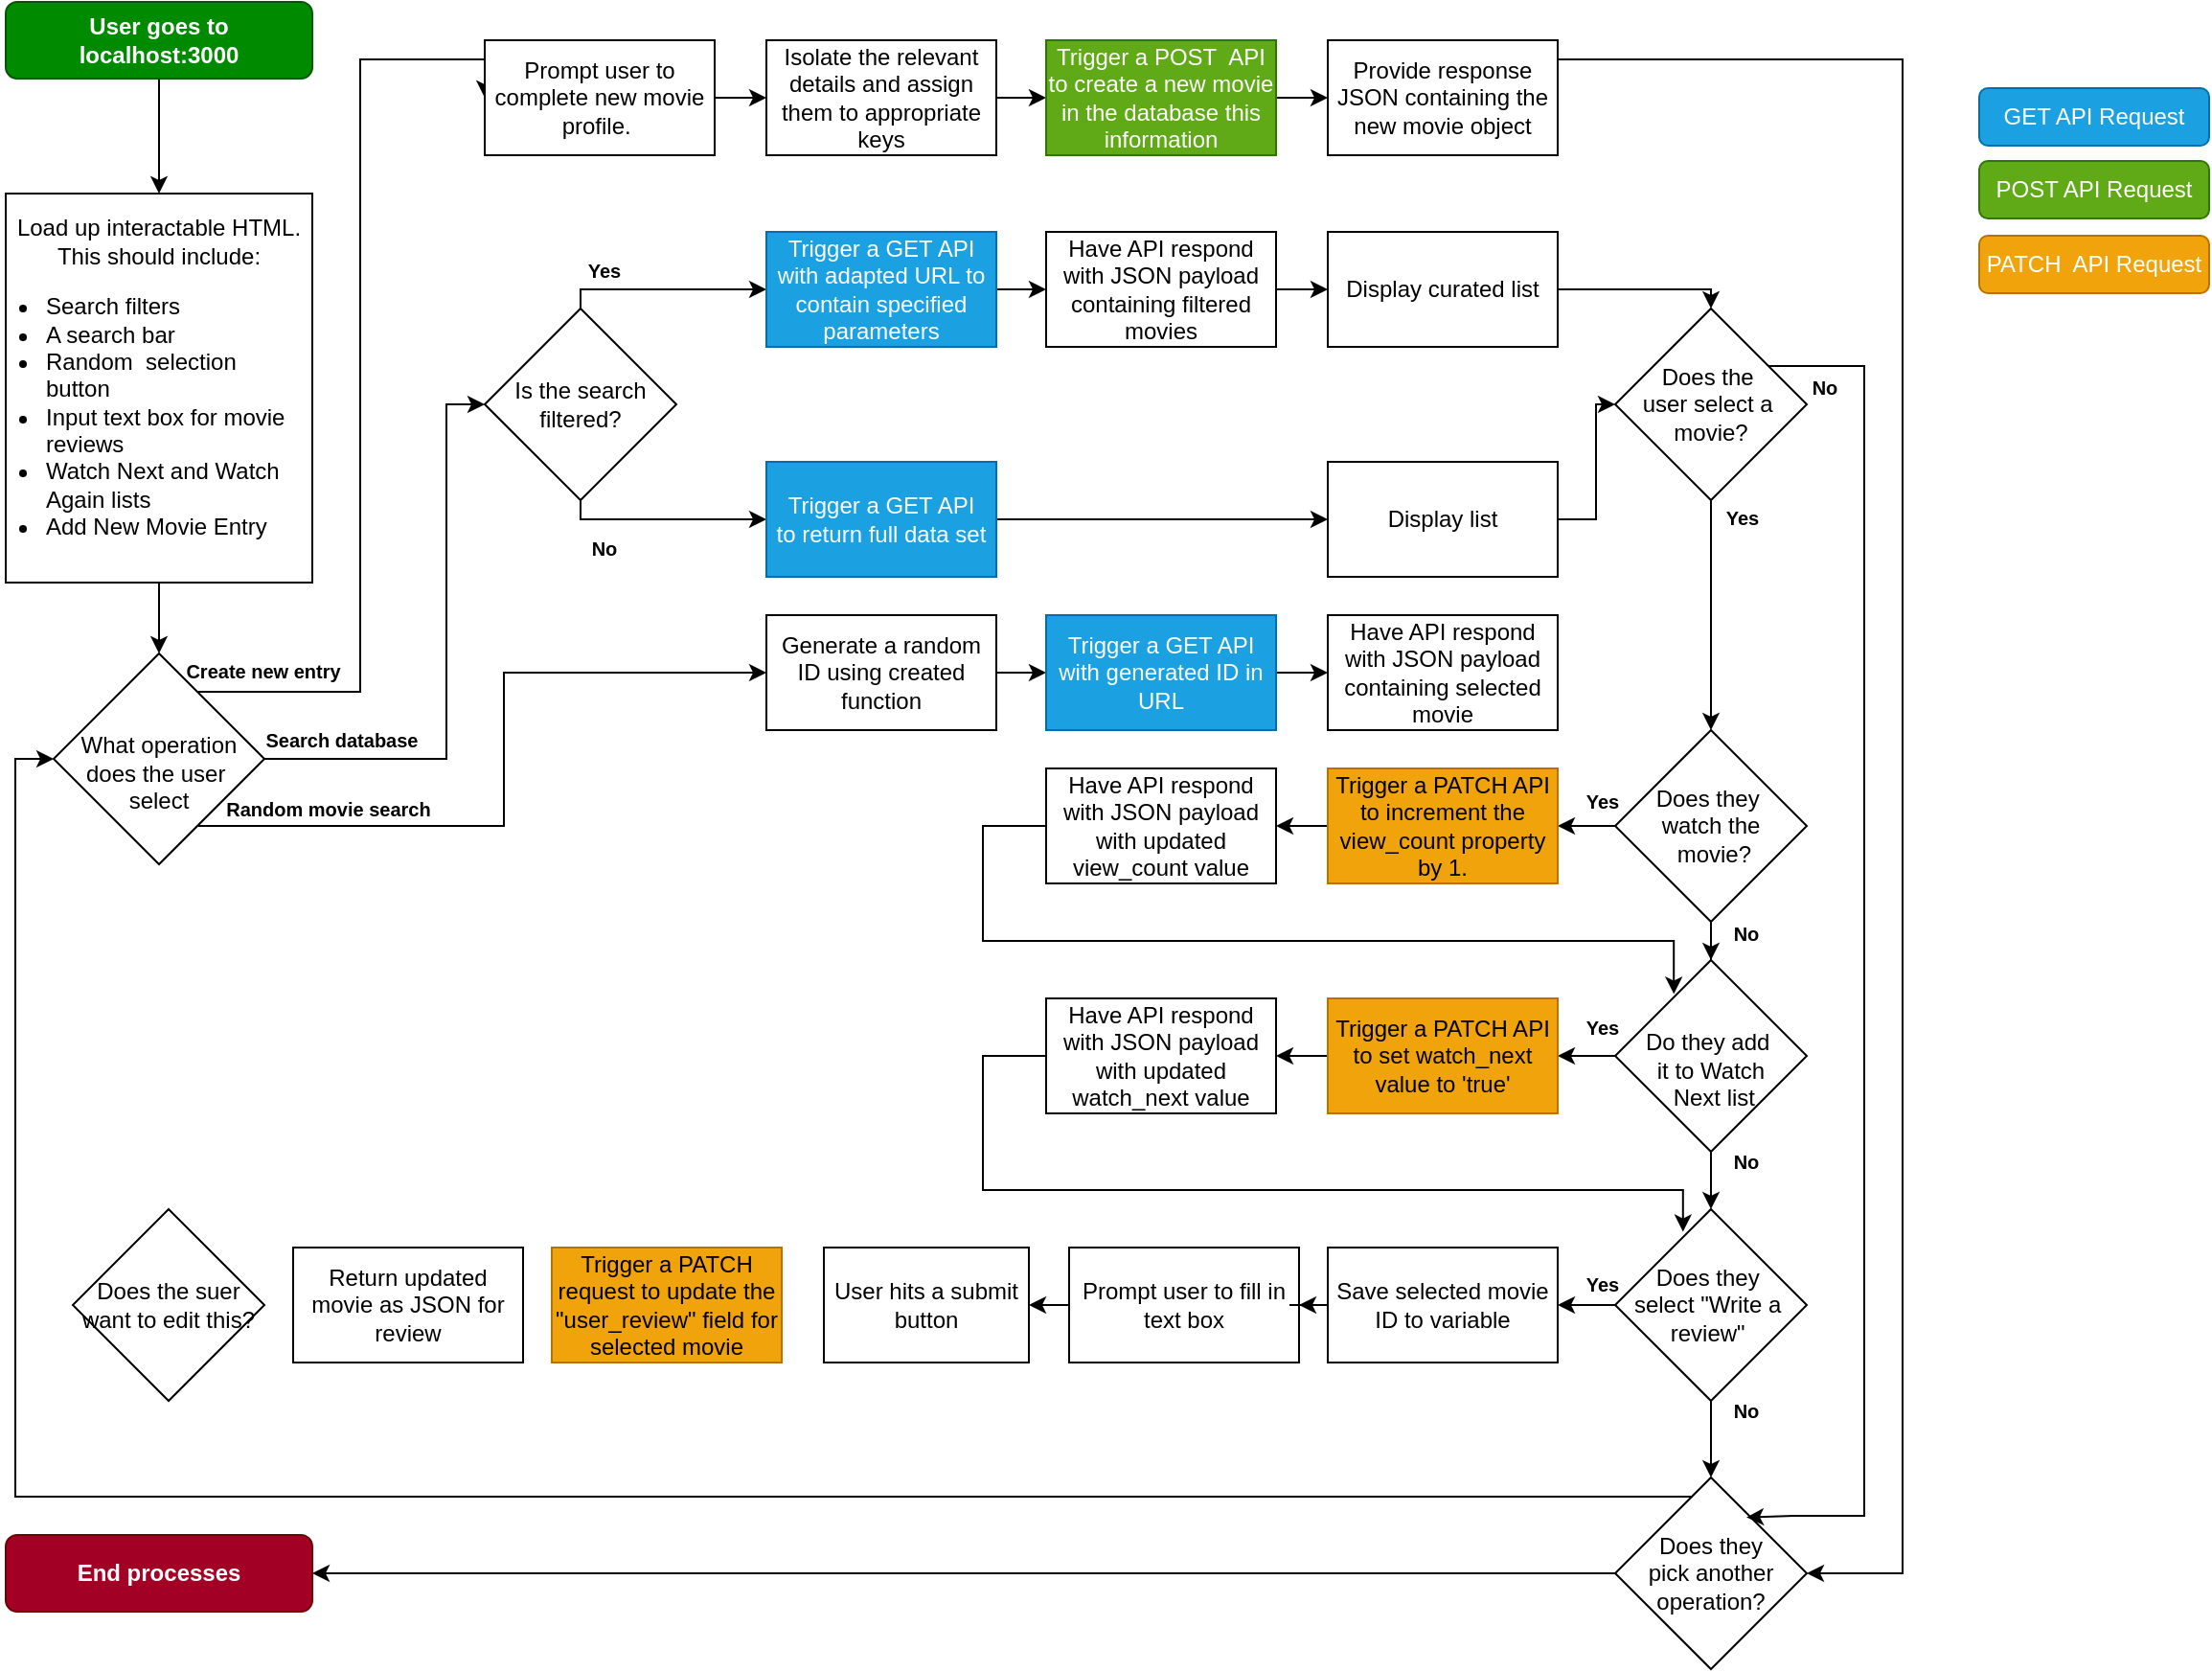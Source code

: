 <mxfile version="25.0.1">
  <diagram id="C5RBs43oDa-KdzZeNtuy" name="Page-1">
    <mxGraphModel dx="2954" dy="1179" grid="1" gridSize="10" guides="1" tooltips="1" connect="1" arrows="1" fold="1" page="1" pageScale="1" pageWidth="827" pageHeight="1169" math="0" shadow="0">
      <root>
        <mxCell id="WIyWlLk6GJQsqaUBKTNV-0" />
        <mxCell id="WIyWlLk6GJQsqaUBKTNV-1" parent="WIyWlLk6GJQsqaUBKTNV-0" />
        <mxCell id="PzBcTISUMEJhEaxG71Po-60" value="" style="edgeStyle=orthogonalEdgeStyle;rounded=0;orthogonalLoop=1;jettySize=auto;html=1;" edge="1" parent="WIyWlLk6GJQsqaUBKTNV-1" source="PzBcTISUMEJhEaxG71Po-9" target="PzBcTISUMEJhEaxG71Po-12">
          <mxGeometry relative="1" as="geometry" />
        </mxCell>
        <mxCell id="PzBcTISUMEJhEaxG71Po-9" value="Load up interactable HTML. This should include:&lt;div&gt;&lt;ul style=&quot;margin-top: 12px; padding-left: 20px;&quot;&gt;&lt;li style=&quot;text-align: left;&quot;&gt;Search filters&lt;/li&gt;&lt;li style=&quot;text-align: left;&quot;&gt;A search bar&lt;/li&gt;&lt;li style=&quot;text-align: left;&quot;&gt;Random&amp;nbsp; selection button&amp;nbsp;&lt;/li&gt;&lt;li style=&quot;text-align: left;&quot;&gt;Input text box for movie reviews&lt;/li&gt;&lt;li style=&quot;text-align: left;&quot;&gt;Watch Next and Watch Again lists&lt;/li&gt;&lt;li style=&quot;text-align: left;&quot;&gt;Add New Movie Entry&lt;/li&gt;&lt;/ul&gt;&lt;/div&gt;" style="rounded=0;whiteSpace=wrap;html=1;" vertex="1" parent="WIyWlLk6GJQsqaUBKTNV-1">
          <mxGeometry x="80" y="130" width="160" height="203" as="geometry" />
        </mxCell>
        <mxCell id="PzBcTISUMEJhEaxG71Po-59" value="" style="edgeStyle=orthogonalEdgeStyle;rounded=0;orthogonalLoop=1;jettySize=auto;html=1;" edge="1" parent="WIyWlLk6GJQsqaUBKTNV-1" source="PzBcTISUMEJhEaxG71Po-10" target="PzBcTISUMEJhEaxG71Po-9">
          <mxGeometry relative="1" as="geometry" />
        </mxCell>
        <mxCell id="PzBcTISUMEJhEaxG71Po-10" value="User goes to localhost:3000" style="rounded=1;whiteSpace=wrap;html=1;fillColor=#008a00;fontColor=#ffffff;strokeColor=#005700;fontStyle=1" vertex="1" parent="WIyWlLk6GJQsqaUBKTNV-1">
          <mxGeometry x="80" y="30" width="160" height="40" as="geometry" />
        </mxCell>
        <mxCell id="PzBcTISUMEJhEaxG71Po-61" style="edgeStyle=orthogonalEdgeStyle;rounded=0;orthogonalLoop=1;jettySize=auto;html=1;entryX=0;entryY=0.5;entryDx=0;entryDy=0;" edge="1" parent="WIyWlLk6GJQsqaUBKTNV-1" source="PzBcTISUMEJhEaxG71Po-12" target="PzBcTISUMEJhEaxG71Po-35">
          <mxGeometry relative="1" as="geometry">
            <Array as="points">
              <mxPoint x="340" y="460" />
              <mxPoint x="340" y="380" />
            </Array>
          </mxGeometry>
        </mxCell>
        <mxCell id="PzBcTISUMEJhEaxG71Po-63" style="edgeStyle=orthogonalEdgeStyle;rounded=0;orthogonalLoop=1;jettySize=auto;html=1;entryX=0;entryY=0.5;entryDx=0;entryDy=0;" edge="1" parent="WIyWlLk6GJQsqaUBKTNV-1" source="PzBcTISUMEJhEaxG71Po-12" target="PzBcTISUMEJhEaxG71Po-52">
          <mxGeometry relative="1" as="geometry">
            <Array as="points">
              <mxPoint x="265" y="390" />
              <mxPoint x="265" y="60" />
            </Array>
          </mxGeometry>
        </mxCell>
        <mxCell id="PzBcTISUMEJhEaxG71Po-125" style="edgeStyle=orthogonalEdgeStyle;rounded=0;orthogonalLoop=1;jettySize=auto;html=1;entryX=0;entryY=0.5;entryDx=0;entryDy=0;" edge="1" parent="WIyWlLk6GJQsqaUBKTNV-1" source="PzBcTISUMEJhEaxG71Po-12" target="PzBcTISUMEJhEaxG71Po-14">
          <mxGeometry relative="1" as="geometry">
            <Array as="points">
              <mxPoint x="310" y="425" />
              <mxPoint x="310" y="240" />
            </Array>
          </mxGeometry>
        </mxCell>
        <mxCell id="PzBcTISUMEJhEaxG71Po-12" value="&lt;div&gt;&lt;br&gt;&lt;/div&gt;What operation does the user&amp;nbsp;&lt;div&gt;select&lt;/div&gt;" style="rhombus;whiteSpace=wrap;html=1;" vertex="1" parent="WIyWlLk6GJQsqaUBKTNV-1">
          <mxGeometry x="105" y="370" width="110" height="110" as="geometry" />
        </mxCell>
        <mxCell id="PzBcTISUMEJhEaxG71Po-65" style="edgeStyle=orthogonalEdgeStyle;rounded=0;orthogonalLoop=1;jettySize=auto;html=1;entryX=0;entryY=0.5;entryDx=0;entryDy=0;" edge="1" parent="WIyWlLk6GJQsqaUBKTNV-1" source="PzBcTISUMEJhEaxG71Po-14" target="PzBcTISUMEJhEaxG71Po-15">
          <mxGeometry relative="1" as="geometry">
            <Array as="points">
              <mxPoint x="380" y="180" />
            </Array>
          </mxGeometry>
        </mxCell>
        <mxCell id="PzBcTISUMEJhEaxG71Po-68" style="edgeStyle=orthogonalEdgeStyle;rounded=0;orthogonalLoop=1;jettySize=auto;html=1;entryX=0;entryY=0.5;entryDx=0;entryDy=0;" edge="1" parent="WIyWlLk6GJQsqaUBKTNV-1" source="PzBcTISUMEJhEaxG71Po-14" target="PzBcTISUMEJhEaxG71Po-18">
          <mxGeometry relative="1" as="geometry">
            <Array as="points">
              <mxPoint x="380" y="300" />
            </Array>
          </mxGeometry>
        </mxCell>
        <mxCell id="PzBcTISUMEJhEaxG71Po-14" value="Is the search filtered?" style="rhombus;whiteSpace=wrap;html=1;" vertex="1" parent="WIyWlLk6GJQsqaUBKTNV-1">
          <mxGeometry x="330" y="190" width="100" height="100" as="geometry" />
        </mxCell>
        <mxCell id="PzBcTISUMEJhEaxG71Po-70" style="edgeStyle=orthogonalEdgeStyle;rounded=0;orthogonalLoop=1;jettySize=auto;html=1;entryX=0;entryY=0.5;entryDx=0;entryDy=0;" edge="1" parent="WIyWlLk6GJQsqaUBKTNV-1" source="PzBcTISUMEJhEaxG71Po-15" target="PzBcTISUMEJhEaxG71Po-16">
          <mxGeometry relative="1" as="geometry" />
        </mxCell>
        <mxCell id="PzBcTISUMEJhEaxG71Po-15" value="Trigger a GET API with adapted URL to contain specified parameters" style="rounded=0;whiteSpace=wrap;html=1;fillColor=#1ba1e2;fontColor=#ffffff;strokeColor=#006EAF;" vertex="1" parent="WIyWlLk6GJQsqaUBKTNV-1">
          <mxGeometry x="477" y="150" width="120" height="60" as="geometry" />
        </mxCell>
        <mxCell id="PzBcTISUMEJhEaxG71Po-71" style="edgeStyle=orthogonalEdgeStyle;rounded=0;orthogonalLoop=1;jettySize=auto;html=1;entryX=0;entryY=0.5;entryDx=0;entryDy=0;" edge="1" parent="WIyWlLk6GJQsqaUBKTNV-1" source="PzBcTISUMEJhEaxG71Po-16" target="PzBcTISUMEJhEaxG71Po-17">
          <mxGeometry relative="1" as="geometry" />
        </mxCell>
        <mxCell id="PzBcTISUMEJhEaxG71Po-16" value="Have API respond with JSON payload containing filtered movies" style="rounded=0;whiteSpace=wrap;html=1;" vertex="1" parent="WIyWlLk6GJQsqaUBKTNV-1">
          <mxGeometry x="623" y="150" width="120" height="60" as="geometry" />
        </mxCell>
        <mxCell id="PzBcTISUMEJhEaxG71Po-74" style="edgeStyle=orthogonalEdgeStyle;rounded=0;orthogonalLoop=1;jettySize=auto;html=1;entryX=0.5;entryY=0;entryDx=0;entryDy=0;" edge="1" parent="WIyWlLk6GJQsqaUBKTNV-1" source="PzBcTISUMEJhEaxG71Po-17" target="PzBcTISUMEJhEaxG71Po-49">
          <mxGeometry relative="1" as="geometry">
            <Array as="points">
              <mxPoint x="970" y="180" />
            </Array>
          </mxGeometry>
        </mxCell>
        <mxCell id="PzBcTISUMEJhEaxG71Po-17" value="Display curated list" style="rounded=0;whiteSpace=wrap;html=1;" vertex="1" parent="WIyWlLk6GJQsqaUBKTNV-1">
          <mxGeometry x="770" y="150" width="120" height="60" as="geometry" />
        </mxCell>
        <mxCell id="PzBcTISUMEJhEaxG71Po-69" style="edgeStyle=orthogonalEdgeStyle;rounded=0;orthogonalLoop=1;jettySize=auto;html=1;entryX=0;entryY=0.5;entryDx=0;entryDy=0;" edge="1" parent="WIyWlLk6GJQsqaUBKTNV-1" source="PzBcTISUMEJhEaxG71Po-18" target="PzBcTISUMEJhEaxG71Po-20">
          <mxGeometry relative="1" as="geometry" />
        </mxCell>
        <mxCell id="PzBcTISUMEJhEaxG71Po-18" value="Trigger a GET API&lt;div&gt;to return full data set&lt;/div&gt;" style="rounded=0;whiteSpace=wrap;html=1;fillColor=#1ba1e2;fontColor=#ffffff;strokeColor=#006EAF;" vertex="1" parent="WIyWlLk6GJQsqaUBKTNV-1">
          <mxGeometry x="477" y="270" width="120" height="60" as="geometry" />
        </mxCell>
        <mxCell id="PzBcTISUMEJhEaxG71Po-77" style="edgeStyle=orthogonalEdgeStyle;rounded=0;orthogonalLoop=1;jettySize=auto;html=1;entryX=0;entryY=0.5;entryDx=0;entryDy=0;" edge="1" parent="WIyWlLk6GJQsqaUBKTNV-1" source="PzBcTISUMEJhEaxG71Po-20" target="PzBcTISUMEJhEaxG71Po-49">
          <mxGeometry relative="1" as="geometry">
            <Array as="points">
              <mxPoint x="910" y="300" />
              <mxPoint x="910" y="240" />
            </Array>
          </mxGeometry>
        </mxCell>
        <mxCell id="PzBcTISUMEJhEaxG71Po-20" value="Display list" style="rounded=0;whiteSpace=wrap;html=1;" vertex="1" parent="WIyWlLk6GJQsqaUBKTNV-1">
          <mxGeometry x="770" y="270" width="120" height="60" as="geometry" />
        </mxCell>
        <mxCell id="PzBcTISUMEJhEaxG71Po-97" style="edgeStyle=orthogonalEdgeStyle;rounded=0;orthogonalLoop=1;jettySize=auto;html=1;entryX=0;entryY=0.5;entryDx=0;entryDy=0;" edge="1" parent="WIyWlLk6GJQsqaUBKTNV-1" source="PzBcTISUMEJhEaxG71Po-21" target="PzBcTISUMEJhEaxG71Po-12">
          <mxGeometry relative="1" as="geometry">
            <Array as="points">
              <mxPoint x="85" y="810" />
              <mxPoint x="85" y="425" />
            </Array>
          </mxGeometry>
        </mxCell>
        <mxCell id="PzBcTISUMEJhEaxG71Po-98" style="edgeStyle=orthogonalEdgeStyle;rounded=0;orthogonalLoop=1;jettySize=auto;html=1;entryX=1;entryY=0.5;entryDx=0;entryDy=0;" edge="1" parent="WIyWlLk6GJQsqaUBKTNV-1" source="PzBcTISUMEJhEaxG71Po-21" target="PzBcTISUMEJhEaxG71Po-91">
          <mxGeometry relative="1" as="geometry" />
        </mxCell>
        <mxCell id="PzBcTISUMEJhEaxG71Po-21" value="Does they&lt;div&gt;pick another operation?&lt;/div&gt;" style="rhombus;whiteSpace=wrap;html=1;" vertex="1" parent="WIyWlLk6GJQsqaUBKTNV-1">
          <mxGeometry x="920" y="800" width="100" height="100" as="geometry" />
        </mxCell>
        <mxCell id="PzBcTISUMEJhEaxG71Po-90" value="" style="edgeStyle=orthogonalEdgeStyle;rounded=0;orthogonalLoop=1;jettySize=auto;html=1;" edge="1" parent="WIyWlLk6GJQsqaUBKTNV-1" source="PzBcTISUMEJhEaxG71Po-28" target="PzBcTISUMEJhEaxG71Po-30">
          <mxGeometry relative="1" as="geometry" />
        </mxCell>
        <mxCell id="PzBcTISUMEJhEaxG71Po-28" value="Prompt user to fill in text box" style="rounded=0;whiteSpace=wrap;html=1;" vertex="1" parent="WIyWlLk6GJQsqaUBKTNV-1">
          <mxGeometry x="635" y="680" width="120" height="60" as="geometry" />
        </mxCell>
        <mxCell id="PzBcTISUMEJhEaxG71Po-86" value="" style="edgeStyle=orthogonalEdgeStyle;rounded=0;orthogonalLoop=1;jettySize=auto;html=1;" edge="1" parent="WIyWlLk6GJQsqaUBKTNV-1" source="PzBcTISUMEJhEaxG71Po-29" target="PzBcTISUMEJhEaxG71Po-34">
          <mxGeometry relative="1" as="geometry" />
        </mxCell>
        <mxCell id="PzBcTISUMEJhEaxG71Po-96" value="" style="edgeStyle=orthogonalEdgeStyle;rounded=0;orthogonalLoop=1;jettySize=auto;html=1;" edge="1" parent="WIyWlLk6GJQsqaUBKTNV-1" source="PzBcTISUMEJhEaxG71Po-29" target="PzBcTISUMEJhEaxG71Po-21">
          <mxGeometry relative="1" as="geometry" />
        </mxCell>
        <mxCell id="PzBcTISUMEJhEaxG71Po-29" value="Does they&amp;nbsp;&lt;div&gt;select &quot;Write a&amp;nbsp;&lt;div&gt;review&quot;&amp;nbsp;&lt;/div&gt;&lt;/div&gt;" style="rhombus;whiteSpace=wrap;html=1;" vertex="1" parent="WIyWlLk6GJQsqaUBKTNV-1">
          <mxGeometry x="920" y="660" width="100" height="100" as="geometry" />
        </mxCell>
        <mxCell id="PzBcTISUMEJhEaxG71Po-30" value="User hits a submit button" style="rounded=0;whiteSpace=wrap;html=1;" vertex="1" parent="WIyWlLk6GJQsqaUBKTNV-1">
          <mxGeometry x="507" y="680" width="107" height="60" as="geometry" />
        </mxCell>
        <mxCell id="PzBcTISUMEJhEaxG71Po-31" value="Trigger a PATCH request to update the &quot;user_review&quot; field for selected movie" style="rounded=0;whiteSpace=wrap;html=1;fillColor=#f0a30a;fontColor=#000000;strokeColor=#BD7000;" vertex="1" parent="WIyWlLk6GJQsqaUBKTNV-1">
          <mxGeometry x="365" y="680" width="120" height="60" as="geometry" />
        </mxCell>
        <mxCell id="PzBcTISUMEJhEaxG71Po-32" value="Return updated movie as JSON for review" style="rounded=0;whiteSpace=wrap;html=1;" vertex="1" parent="WIyWlLk6GJQsqaUBKTNV-1">
          <mxGeometry x="230" y="680" width="120" height="60" as="geometry" />
        </mxCell>
        <mxCell id="PzBcTISUMEJhEaxG71Po-33" value="Does the suer want to edit this?" style="rhombus;whiteSpace=wrap;html=1;" vertex="1" parent="WIyWlLk6GJQsqaUBKTNV-1">
          <mxGeometry x="115" y="660" width="100" height="100" as="geometry" />
        </mxCell>
        <mxCell id="PzBcTISUMEJhEaxG71Po-87" value="" style="edgeStyle=orthogonalEdgeStyle;rounded=0;orthogonalLoop=1;jettySize=auto;html=1;" edge="1" parent="WIyWlLk6GJQsqaUBKTNV-1" source="PzBcTISUMEJhEaxG71Po-34" target="PzBcTISUMEJhEaxG71Po-28">
          <mxGeometry relative="1" as="geometry" />
        </mxCell>
        <mxCell id="PzBcTISUMEJhEaxG71Po-34" value="Save selected movie ID to variable" style="rounded=0;whiteSpace=wrap;html=1;" vertex="1" parent="WIyWlLk6GJQsqaUBKTNV-1">
          <mxGeometry x="770" y="680" width="120" height="60" as="geometry" />
        </mxCell>
        <mxCell id="PzBcTISUMEJhEaxG71Po-72" style="edgeStyle=orthogonalEdgeStyle;rounded=0;orthogonalLoop=1;jettySize=auto;html=1;entryX=0;entryY=0.5;entryDx=0;entryDy=0;" edge="1" parent="WIyWlLk6GJQsqaUBKTNV-1" source="PzBcTISUMEJhEaxG71Po-35" target="PzBcTISUMEJhEaxG71Po-36">
          <mxGeometry relative="1" as="geometry" />
        </mxCell>
        <mxCell id="PzBcTISUMEJhEaxG71Po-35" value="Generate a random ID using created function" style="rounded=0;whiteSpace=wrap;html=1;" vertex="1" parent="WIyWlLk6GJQsqaUBKTNV-1">
          <mxGeometry x="477" y="350" width="120" height="60" as="geometry" />
        </mxCell>
        <mxCell id="PzBcTISUMEJhEaxG71Po-73" style="edgeStyle=orthogonalEdgeStyle;rounded=0;orthogonalLoop=1;jettySize=auto;html=1;entryX=0;entryY=0.5;entryDx=0;entryDy=0;" edge="1" parent="WIyWlLk6GJQsqaUBKTNV-1" source="PzBcTISUMEJhEaxG71Po-36" target="PzBcTISUMEJhEaxG71Po-37">
          <mxGeometry relative="1" as="geometry" />
        </mxCell>
        <mxCell id="PzBcTISUMEJhEaxG71Po-36" value="Trigger a GET API with generated ID in URL" style="rounded=0;whiteSpace=wrap;html=1;fillColor=#1ba1e2;fontColor=#ffffff;strokeColor=#006EAF;" vertex="1" parent="WIyWlLk6GJQsqaUBKTNV-1">
          <mxGeometry x="623" y="350" width="120" height="60" as="geometry" />
        </mxCell>
        <mxCell id="PzBcTISUMEJhEaxG71Po-37" value="Have API respond with JSON payload containing selected movie" style="rounded=0;whiteSpace=wrap;html=1;" vertex="1" parent="WIyWlLk6GJQsqaUBKTNV-1">
          <mxGeometry x="770" y="350" width="120" height="60" as="geometry" />
        </mxCell>
        <mxCell id="PzBcTISUMEJhEaxG71Po-80" value="" style="edgeStyle=orthogonalEdgeStyle;rounded=0;orthogonalLoop=1;jettySize=auto;html=1;" edge="1" parent="WIyWlLk6GJQsqaUBKTNV-1" source="PzBcTISUMEJhEaxG71Po-39" target="PzBcTISUMEJhEaxG71Po-40">
          <mxGeometry relative="1" as="geometry" />
        </mxCell>
        <mxCell id="PzBcTISUMEJhEaxG71Po-84" value="" style="edgeStyle=orthogonalEdgeStyle;rounded=0;orthogonalLoop=1;jettySize=auto;html=1;" edge="1" parent="WIyWlLk6GJQsqaUBKTNV-1" source="PzBcTISUMEJhEaxG71Po-39" target="PzBcTISUMEJhEaxG71Po-50">
          <mxGeometry relative="1" as="geometry" />
        </mxCell>
        <mxCell id="PzBcTISUMEJhEaxG71Po-39" value="Does they&amp;nbsp;&lt;div&gt;watch the&lt;/div&gt;&lt;div&gt;&amp;nbsp;movie?&lt;/div&gt;" style="rhombus;whiteSpace=wrap;html=1;" vertex="1" parent="WIyWlLk6GJQsqaUBKTNV-1">
          <mxGeometry x="920" y="410" width="100" height="100" as="geometry" />
        </mxCell>
        <mxCell id="PzBcTISUMEJhEaxG71Po-81" value="" style="edgeStyle=orthogonalEdgeStyle;rounded=0;orthogonalLoop=1;jettySize=auto;html=1;" edge="1" parent="WIyWlLk6GJQsqaUBKTNV-1" source="PzBcTISUMEJhEaxG71Po-40" target="PzBcTISUMEJhEaxG71Po-56">
          <mxGeometry relative="1" as="geometry" />
        </mxCell>
        <mxCell id="PzBcTISUMEJhEaxG71Po-40" value="Trigger a PATCH API to increment the view_count property by 1." style="rounded=0;whiteSpace=wrap;html=1;fillColor=#f0a30a;fontColor=#000000;strokeColor=#BD7000;" vertex="1" parent="WIyWlLk6GJQsqaUBKTNV-1">
          <mxGeometry x="770" y="430" width="120" height="60" as="geometry" />
        </mxCell>
        <mxCell id="PzBcTISUMEJhEaxG71Po-79" style="edgeStyle=orthogonalEdgeStyle;rounded=0;orthogonalLoop=1;jettySize=auto;html=1;entryX=0.5;entryY=0;entryDx=0;entryDy=0;" edge="1" parent="WIyWlLk6GJQsqaUBKTNV-1" source="PzBcTISUMEJhEaxG71Po-49" target="PzBcTISUMEJhEaxG71Po-39">
          <mxGeometry relative="1" as="geometry" />
        </mxCell>
        <mxCell id="PzBcTISUMEJhEaxG71Po-105" style="edgeStyle=orthogonalEdgeStyle;rounded=0;orthogonalLoop=1;jettySize=auto;html=1;entryX=0.685;entryY=0.208;entryDx=0;entryDy=0;entryPerimeter=0;" edge="1" parent="WIyWlLk6GJQsqaUBKTNV-1" source="PzBcTISUMEJhEaxG71Po-49" target="PzBcTISUMEJhEaxG71Po-21">
          <mxGeometry relative="1" as="geometry">
            <mxPoint x="1012.571" y="841.429" as="targetPoint" />
            <Array as="points">
              <mxPoint x="1050" y="220" />
              <mxPoint x="1050" y="820" />
              <mxPoint x="1013" y="820" />
            </Array>
          </mxGeometry>
        </mxCell>
        <mxCell id="PzBcTISUMEJhEaxG71Po-49" value="Does the&amp;nbsp;&lt;div&gt;user select a&amp;nbsp; movie?&lt;/div&gt;" style="rhombus;whiteSpace=wrap;html=1;" vertex="1" parent="WIyWlLk6GJQsqaUBKTNV-1">
          <mxGeometry x="920" y="190" width="100" height="100" as="geometry" />
        </mxCell>
        <mxCell id="PzBcTISUMEJhEaxG71Po-82" value="" style="edgeStyle=orthogonalEdgeStyle;rounded=0;orthogonalLoop=1;jettySize=auto;html=1;" edge="1" parent="WIyWlLk6GJQsqaUBKTNV-1" source="PzBcTISUMEJhEaxG71Po-50" target="PzBcTISUMEJhEaxG71Po-51">
          <mxGeometry relative="1" as="geometry" />
        </mxCell>
        <mxCell id="PzBcTISUMEJhEaxG71Po-85" value="" style="edgeStyle=orthogonalEdgeStyle;rounded=0;orthogonalLoop=1;jettySize=auto;html=1;" edge="1" parent="WIyWlLk6GJQsqaUBKTNV-1" source="PzBcTISUMEJhEaxG71Po-50" target="PzBcTISUMEJhEaxG71Po-29">
          <mxGeometry relative="1" as="geometry" />
        </mxCell>
        <mxCell id="PzBcTISUMEJhEaxG71Po-50" value="&lt;div&gt;&lt;br&gt;&lt;/div&gt;Do they add&amp;nbsp;&lt;div&gt;it to Watch&lt;/div&gt;&lt;div&gt;&amp;nbsp;Next&amp;nbsp;&lt;span style=&quot;background-color: initial;&quot;&gt;list&lt;/span&gt;&lt;/div&gt;" style="rhombus;whiteSpace=wrap;html=1;" vertex="1" parent="WIyWlLk6GJQsqaUBKTNV-1">
          <mxGeometry x="920" y="530" width="100" height="100" as="geometry" />
        </mxCell>
        <mxCell id="PzBcTISUMEJhEaxG71Po-83" value="" style="edgeStyle=orthogonalEdgeStyle;rounded=0;orthogonalLoop=1;jettySize=auto;html=1;" edge="1" parent="WIyWlLk6GJQsqaUBKTNV-1" source="PzBcTISUMEJhEaxG71Po-51" target="PzBcTISUMEJhEaxG71Po-57">
          <mxGeometry relative="1" as="geometry" />
        </mxCell>
        <mxCell id="PzBcTISUMEJhEaxG71Po-51" value="Trigger a PATCH API to set watch_next value to &#39;true&#39;" style="rounded=0;whiteSpace=wrap;html=1;fillColor=#f0a30a;fontColor=#000000;strokeColor=#BD7000;" vertex="1" parent="WIyWlLk6GJQsqaUBKTNV-1">
          <mxGeometry x="770" y="550" width="120" height="60" as="geometry" />
        </mxCell>
        <mxCell id="PzBcTISUMEJhEaxG71Po-92" value="" style="edgeStyle=orthogonalEdgeStyle;rounded=0;orthogonalLoop=1;jettySize=auto;html=1;" edge="1" parent="WIyWlLk6GJQsqaUBKTNV-1" source="PzBcTISUMEJhEaxG71Po-52" target="PzBcTISUMEJhEaxG71Po-53">
          <mxGeometry relative="1" as="geometry" />
        </mxCell>
        <mxCell id="PzBcTISUMEJhEaxG71Po-52" value="Prompt user to complete new movie profile.&amp;nbsp;" style="rounded=0;whiteSpace=wrap;html=1;" vertex="1" parent="WIyWlLk6GJQsqaUBKTNV-1">
          <mxGeometry x="330" y="50" width="120" height="60" as="geometry" />
        </mxCell>
        <mxCell id="PzBcTISUMEJhEaxG71Po-93" value="" style="edgeStyle=orthogonalEdgeStyle;rounded=0;orthogonalLoop=1;jettySize=auto;html=1;" edge="1" parent="WIyWlLk6GJQsqaUBKTNV-1" source="PzBcTISUMEJhEaxG71Po-53" target="PzBcTISUMEJhEaxG71Po-54">
          <mxGeometry relative="1" as="geometry" />
        </mxCell>
        <mxCell id="PzBcTISUMEJhEaxG71Po-53" value="Isolate the relevant details and assign them to appropriate keys" style="rounded=0;whiteSpace=wrap;html=1;" vertex="1" parent="WIyWlLk6GJQsqaUBKTNV-1">
          <mxGeometry x="477" y="50" width="120" height="60" as="geometry" />
        </mxCell>
        <mxCell id="PzBcTISUMEJhEaxG71Po-94" value="" style="edgeStyle=orthogonalEdgeStyle;rounded=0;orthogonalLoop=1;jettySize=auto;html=1;" edge="1" parent="WIyWlLk6GJQsqaUBKTNV-1" source="PzBcTISUMEJhEaxG71Po-54" target="PzBcTISUMEJhEaxG71Po-55">
          <mxGeometry relative="1" as="geometry" />
        </mxCell>
        <mxCell id="PzBcTISUMEJhEaxG71Po-54" value="Trigger a POST&amp;nbsp; API to create a new movie in the database this information" style="rounded=0;whiteSpace=wrap;html=1;fillColor=#60a917;fontColor=#ffffff;strokeColor=#2D7600;" vertex="1" parent="WIyWlLk6GJQsqaUBKTNV-1">
          <mxGeometry x="623" y="50" width="120" height="60" as="geometry" />
        </mxCell>
        <mxCell id="PzBcTISUMEJhEaxG71Po-95" style="edgeStyle=orthogonalEdgeStyle;rounded=0;orthogonalLoop=1;jettySize=auto;html=1;" edge="1" parent="WIyWlLk6GJQsqaUBKTNV-1" source="PzBcTISUMEJhEaxG71Po-55" target="PzBcTISUMEJhEaxG71Po-21">
          <mxGeometry relative="1" as="geometry">
            <Array as="points">
              <mxPoint x="1070" y="60" />
              <mxPoint x="1070" y="850" />
            </Array>
          </mxGeometry>
        </mxCell>
        <mxCell id="PzBcTISUMEJhEaxG71Po-55" value="Provide response JSON containing the new movie object" style="rounded=0;whiteSpace=wrap;html=1;" vertex="1" parent="WIyWlLk6GJQsqaUBKTNV-1">
          <mxGeometry x="770" y="50" width="120" height="60" as="geometry" />
        </mxCell>
        <mxCell id="PzBcTISUMEJhEaxG71Po-56" value="Have API respond with JSON payload with updated view_count value" style="rounded=0;whiteSpace=wrap;html=1;" vertex="1" parent="WIyWlLk6GJQsqaUBKTNV-1">
          <mxGeometry x="623" y="430" width="120" height="60" as="geometry" />
        </mxCell>
        <mxCell id="PzBcTISUMEJhEaxG71Po-57" value="Have API respond with JSON payload with updated watch_next value" style="rounded=0;whiteSpace=wrap;html=1;" vertex="1" parent="WIyWlLk6GJQsqaUBKTNV-1">
          <mxGeometry x="623" y="550" width="120" height="60" as="geometry" />
        </mxCell>
        <mxCell id="PzBcTISUMEJhEaxG71Po-91" value="End processes" style="rounded=1;whiteSpace=wrap;html=1;fillColor=#a20025;fontColor=#ffffff;strokeColor=#6F0000;fontStyle=1" vertex="1" parent="WIyWlLk6GJQsqaUBKTNV-1">
          <mxGeometry x="80" y="830" width="160" height="40" as="geometry" />
        </mxCell>
        <mxCell id="PzBcTISUMEJhEaxG71Po-99" value="&lt;b&gt;Create new entry&lt;/b&gt;" style="text;html=1;align=center;verticalAlign=middle;resizable=0;points=[];autosize=1;strokeColor=none;fillColor=none;fontSize=10;" vertex="1" parent="WIyWlLk6GJQsqaUBKTNV-1">
          <mxGeometry x="164" y="364" width="100" height="30" as="geometry" />
        </mxCell>
        <mxCell id="PzBcTISUMEJhEaxG71Po-100" value="&lt;font style=&quot;font-size: 10px;&quot;&gt;&lt;b&gt;Search database&lt;/b&gt;&lt;/font&gt;" style="text;html=1;align=center;verticalAlign=middle;resizable=0;points=[];autosize=1;strokeColor=none;fillColor=none;" vertex="1" parent="WIyWlLk6GJQsqaUBKTNV-1">
          <mxGeometry x="205" y="400" width="100" height="30" as="geometry" />
        </mxCell>
        <mxCell id="PzBcTISUMEJhEaxG71Po-101" value="&lt;font style=&quot;font-size: 10px;&quot;&gt;&lt;b&gt;Random movie search&lt;/b&gt;&lt;/font&gt;" style="text;html=1;align=center;verticalAlign=middle;resizable=0;points=[];autosize=1;strokeColor=none;fillColor=none;" vertex="1" parent="WIyWlLk6GJQsqaUBKTNV-1">
          <mxGeometry x="183" y="436" width="130" height="30" as="geometry" />
        </mxCell>
        <mxCell id="PzBcTISUMEJhEaxG71Po-102" value="&lt;font style=&quot;font-size: 10px;&quot;&gt;&lt;b&gt;Yes&lt;/b&gt;&lt;/font&gt;" style="text;html=1;align=center;verticalAlign=middle;resizable=0;points=[];autosize=1;strokeColor=none;fillColor=none;" vertex="1" parent="WIyWlLk6GJQsqaUBKTNV-1">
          <mxGeometry x="372" y="155" width="40" height="30" as="geometry" />
        </mxCell>
        <mxCell id="PzBcTISUMEJhEaxG71Po-103" value="&lt;font style=&quot;font-size: 10px;&quot;&gt;&lt;b&gt;No&lt;/b&gt;&lt;/font&gt;" style="text;html=1;align=center;verticalAlign=middle;resizable=0;points=[];autosize=1;strokeColor=none;fillColor=none;" vertex="1" parent="WIyWlLk6GJQsqaUBKTNV-1">
          <mxGeometry x="372" y="300" width="40" height="30" as="geometry" />
        </mxCell>
        <mxCell id="PzBcTISUMEJhEaxG71Po-107" value="&lt;b&gt;No&lt;/b&gt;" style="text;html=1;align=center;verticalAlign=middle;resizable=0;points=[];autosize=1;strokeColor=none;fillColor=none;fontSize=10;" vertex="1" parent="WIyWlLk6GJQsqaUBKTNV-1">
          <mxGeometry x="1009" y="216" width="40" height="30" as="geometry" />
        </mxCell>
        <mxCell id="PzBcTISUMEJhEaxG71Po-108" value="&lt;b&gt;Yes&lt;/b&gt;" style="text;html=1;align=center;verticalAlign=middle;resizable=0;points=[];autosize=1;strokeColor=none;fillColor=none;fontSize=10;" vertex="1" parent="WIyWlLk6GJQsqaUBKTNV-1">
          <mxGeometry x="966" y="284" width="40" height="30" as="geometry" />
        </mxCell>
        <mxCell id="PzBcTISUMEJhEaxG71Po-109" value="&lt;b&gt;Yes&lt;/b&gt;" style="text;html=1;align=center;verticalAlign=middle;resizable=0;points=[];autosize=1;strokeColor=none;fillColor=none;fontSize=10;" vertex="1" parent="WIyWlLk6GJQsqaUBKTNV-1">
          <mxGeometry x="893" y="432" width="40" height="30" as="geometry" />
        </mxCell>
        <mxCell id="PzBcTISUMEJhEaxG71Po-112" value="&lt;b&gt;No&lt;/b&gt;" style="text;html=1;align=center;verticalAlign=middle;resizable=0;points=[];autosize=1;strokeColor=none;fillColor=none;fontSize=10;" vertex="1" parent="WIyWlLk6GJQsqaUBKTNV-1">
          <mxGeometry x="968" y="501" width="40" height="30" as="geometry" />
        </mxCell>
        <mxCell id="PzBcTISUMEJhEaxG71Po-113" style="edgeStyle=orthogonalEdgeStyle;rounded=0;orthogonalLoop=1;jettySize=auto;html=1;entryX=0.306;entryY=0.177;entryDx=0;entryDy=0;entryPerimeter=0;" edge="1" parent="WIyWlLk6GJQsqaUBKTNV-1" source="PzBcTISUMEJhEaxG71Po-56" target="PzBcTISUMEJhEaxG71Po-50">
          <mxGeometry relative="1" as="geometry">
            <Array as="points">
              <mxPoint x="590" y="460" />
              <mxPoint x="590" y="520" />
              <mxPoint x="951" y="520" />
            </Array>
          </mxGeometry>
        </mxCell>
        <mxCell id="PzBcTISUMEJhEaxG71Po-114" value="&lt;b&gt;No&lt;/b&gt;" style="text;html=1;align=center;verticalAlign=middle;resizable=0;points=[];autosize=1;strokeColor=none;fillColor=none;fontSize=10;" vertex="1" parent="WIyWlLk6GJQsqaUBKTNV-1">
          <mxGeometry x="968" y="620" width="40" height="30" as="geometry" />
        </mxCell>
        <mxCell id="PzBcTISUMEJhEaxG71Po-115" value="&lt;b&gt;Yes&lt;/b&gt;" style="text;html=1;align=center;verticalAlign=middle;resizable=0;points=[];autosize=1;strokeColor=none;fillColor=none;fontSize=10;" vertex="1" parent="WIyWlLk6GJQsqaUBKTNV-1">
          <mxGeometry x="893" y="550" width="40" height="30" as="geometry" />
        </mxCell>
        <mxCell id="PzBcTISUMEJhEaxG71Po-117" style="edgeStyle=orthogonalEdgeStyle;rounded=0;orthogonalLoop=1;jettySize=auto;html=1;entryX=0.354;entryY=0.118;entryDx=0;entryDy=0;entryPerimeter=0;" edge="1" parent="WIyWlLk6GJQsqaUBKTNV-1" source="PzBcTISUMEJhEaxG71Po-57" target="PzBcTISUMEJhEaxG71Po-29">
          <mxGeometry relative="1" as="geometry">
            <Array as="points">
              <mxPoint x="590" y="580" />
              <mxPoint x="590" y="650" />
              <mxPoint x="955" y="650" />
            </Array>
          </mxGeometry>
        </mxCell>
        <mxCell id="PzBcTISUMEJhEaxG71Po-118" value="&lt;b&gt;Yes&lt;/b&gt;" style="text;html=1;align=center;verticalAlign=middle;resizable=0;points=[];autosize=1;strokeColor=none;fillColor=none;fontSize=10;" vertex="1" parent="WIyWlLk6GJQsqaUBKTNV-1">
          <mxGeometry x="893" y="684" width="40" height="30" as="geometry" />
        </mxCell>
        <mxCell id="PzBcTISUMEJhEaxG71Po-119" value="&lt;b&gt;No&lt;/b&gt;" style="text;html=1;align=center;verticalAlign=middle;resizable=0;points=[];autosize=1;strokeColor=none;fillColor=none;fontSize=10;" vertex="1" parent="WIyWlLk6GJQsqaUBKTNV-1">
          <mxGeometry x="968" y="750" width="40" height="30" as="geometry" />
        </mxCell>
        <mxCell id="PzBcTISUMEJhEaxG71Po-121" value="&lt;span style=&quot;color: rgb(255, 255, 255);&quot;&gt;GET API Request&lt;/span&gt;" style="rounded=1;whiteSpace=wrap;html=1;fillColor=#1ba1e2;flipV=1;fontColor=#ffffff;strokeColor=#006EAF;" vertex="1" parent="WIyWlLk6GJQsqaUBKTNV-1">
          <mxGeometry x="1110" y="75" width="120" height="30" as="geometry" />
        </mxCell>
        <mxCell id="PzBcTISUMEJhEaxG71Po-122" value="&lt;span style=&quot;color: rgb(255, 255, 255);&quot;&gt;POST API Request&lt;/span&gt;" style="rounded=1;whiteSpace=wrap;html=1;fillColor=#60a917;flipV=1;fontColor=#ffffff;strokeColor=#2D7600;" vertex="1" parent="WIyWlLk6GJQsqaUBKTNV-1">
          <mxGeometry x="1110" y="113" width="120" height="30" as="geometry" />
        </mxCell>
        <mxCell id="PzBcTISUMEJhEaxG71Po-123" value="&lt;span style=&quot;color: rgb(255, 255, 255);&quot;&gt;PATCH&amp;nbsp; API Request&lt;/span&gt;" style="rounded=1;whiteSpace=wrap;html=1;fillColor=#f0a30a;flipV=1;fontColor=#000000;strokeColor=#BD7000;" vertex="1" parent="WIyWlLk6GJQsqaUBKTNV-1">
          <mxGeometry x="1110" y="152" width="120" height="30" as="geometry" />
        </mxCell>
      </root>
    </mxGraphModel>
  </diagram>
</mxfile>
